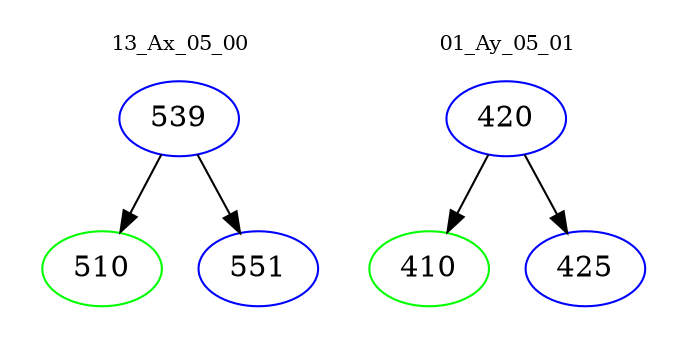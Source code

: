 digraph{
subgraph cluster_0 {
color = white
label = "13_Ax_05_00";
fontsize=10;
T0_539 [label="539", color="blue"]
T0_539 -> T0_510 [color="black"]
T0_510 [label="510", color="green"]
T0_539 -> T0_551 [color="black"]
T0_551 [label="551", color="blue"]
}
subgraph cluster_1 {
color = white
label = "01_Ay_05_01";
fontsize=10;
T1_420 [label="420", color="blue"]
T1_420 -> T1_410 [color="black"]
T1_410 [label="410", color="green"]
T1_420 -> T1_425 [color="black"]
T1_425 [label="425", color="blue"]
}
}
